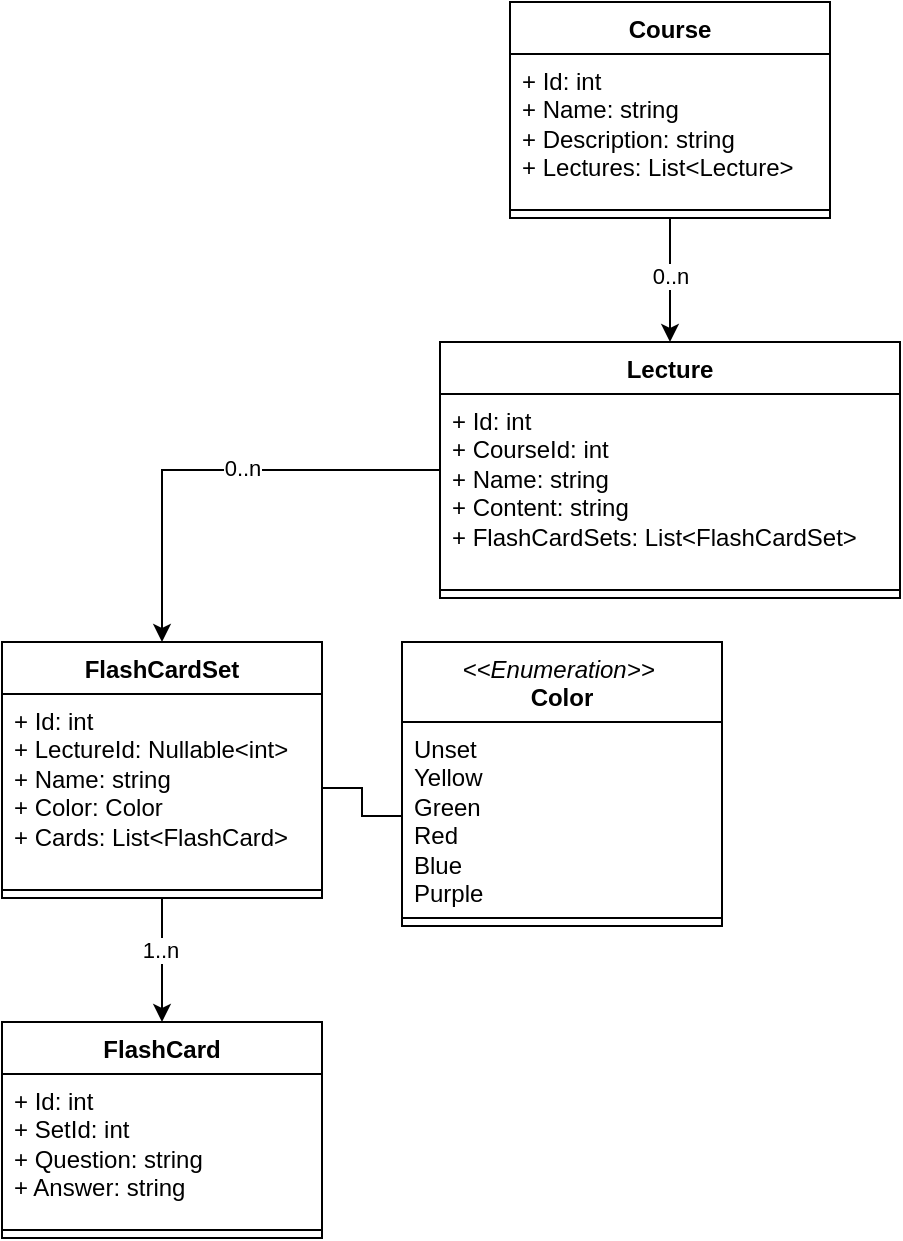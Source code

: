 <mxfile version="21.5.2" type="device">
  <diagram id="C5RBs43oDa-KdzZeNtuy" name="Page-1">
    <mxGraphModel dx="1195" dy="645" grid="1" gridSize="10" guides="1" tooltips="1" connect="1" arrows="1" fold="1" page="1" pageScale="1" pageWidth="827" pageHeight="1169" math="0" shadow="0">
      <root>
        <mxCell id="WIyWlLk6GJQsqaUBKTNV-0" />
        <mxCell id="WIyWlLk6GJQsqaUBKTNV-1" parent="WIyWlLk6GJQsqaUBKTNV-0" />
        <mxCell id="e-HqN7PFWQNrcb-3gccb-69" style="edgeStyle=orthogonalEdgeStyle;rounded=0;orthogonalLoop=1;jettySize=auto;html=1;entryX=0.5;entryY=0;entryDx=0;entryDy=0;" edge="1" parent="WIyWlLk6GJQsqaUBKTNV-1" source="e-HqN7PFWQNrcb-3gccb-47" target="e-HqN7PFWQNrcb-3gccb-65">
          <mxGeometry relative="1" as="geometry" />
        </mxCell>
        <mxCell id="e-HqN7PFWQNrcb-3gccb-70" value="0..n" style="edgeLabel;html=1;align=center;verticalAlign=middle;resizable=0;points=[];" vertex="1" connectable="0" parent="e-HqN7PFWQNrcb-3gccb-69">
          <mxGeometry x="0.227" relative="1" as="geometry">
            <mxPoint y="-9" as="offset" />
          </mxGeometry>
        </mxCell>
        <mxCell id="e-HqN7PFWQNrcb-3gccb-47" value="Course" style="swimlane;fontStyle=1;align=center;verticalAlign=top;childLayout=stackLayout;horizontal=1;startSize=26;horizontalStack=0;resizeParent=1;resizeParentMax=0;resizeLast=0;collapsible=1;marginBottom=0;whiteSpace=wrap;html=1;" vertex="1" parent="WIyWlLk6GJQsqaUBKTNV-1">
          <mxGeometry x="334" y="40" width="160" height="108" as="geometry" />
        </mxCell>
        <mxCell id="e-HqN7PFWQNrcb-3gccb-48" value="&lt;div&gt;+ Id: int&lt;/div&gt;&lt;div&gt;+ Name: string&lt;/div&gt;&lt;div&gt;+ Description: string&lt;br&gt;&lt;/div&gt;&lt;div&gt;+ Lectures: List&amp;lt;Lecture&amp;gt;&lt;br&gt;&lt;/div&gt;" style="text;strokeColor=none;fillColor=none;align=left;verticalAlign=top;spacingLeft=4;spacingRight=4;overflow=hidden;rotatable=0;points=[[0,0.5],[1,0.5]];portConstraint=eastwest;whiteSpace=wrap;html=1;" vertex="1" parent="e-HqN7PFWQNrcb-3gccb-47">
          <mxGeometry y="26" width="160" height="74" as="geometry" />
        </mxCell>
        <mxCell id="e-HqN7PFWQNrcb-3gccb-49" value="" style="line;strokeWidth=1;fillColor=none;align=left;verticalAlign=middle;spacingTop=-1;spacingLeft=3;spacingRight=3;rotatable=0;labelPosition=right;points=[];portConstraint=eastwest;strokeColor=inherit;" vertex="1" parent="e-HqN7PFWQNrcb-3gccb-47">
          <mxGeometry y="100" width="160" height="8" as="geometry" />
        </mxCell>
        <mxCell id="e-HqN7PFWQNrcb-3gccb-75" style="edgeStyle=orthogonalEdgeStyle;rounded=0;orthogonalLoop=1;jettySize=auto;html=1;entryX=0.5;entryY=0;entryDx=0;entryDy=0;" edge="1" parent="WIyWlLk6GJQsqaUBKTNV-1" source="e-HqN7PFWQNrcb-3gccb-65" target="e-HqN7PFWQNrcb-3gccb-71">
          <mxGeometry relative="1" as="geometry" />
        </mxCell>
        <mxCell id="e-HqN7PFWQNrcb-3gccb-77" value="0..n" style="edgeLabel;html=1;align=center;verticalAlign=middle;resizable=0;points=[];" vertex="1" connectable="0" parent="e-HqN7PFWQNrcb-3gccb-75">
          <mxGeometry x="-0.117" y="-1" relative="1" as="geometry">
            <mxPoint as="offset" />
          </mxGeometry>
        </mxCell>
        <mxCell id="e-HqN7PFWQNrcb-3gccb-65" value="Lecture" style="swimlane;fontStyle=1;align=center;verticalAlign=top;childLayout=stackLayout;horizontal=1;startSize=26;horizontalStack=0;resizeParent=1;resizeParentMax=0;resizeLast=0;collapsible=1;marginBottom=0;whiteSpace=wrap;html=1;" vertex="1" parent="WIyWlLk6GJQsqaUBKTNV-1">
          <mxGeometry x="299" y="210" width="230" height="128" as="geometry" />
        </mxCell>
        <mxCell id="e-HqN7PFWQNrcb-3gccb-66" value="&lt;div&gt;+ Id: int&lt;/div&gt;&lt;div&gt;+ CourseId: int&lt;br&gt;&lt;/div&gt;&lt;div&gt;+ Name: string&lt;/div&gt;&lt;div&gt;+ Content: string&lt;br&gt;&lt;/div&gt;&lt;div&gt;+ FlashCardSets: List&amp;lt;FlashCardSet&amp;gt;&lt;br&gt;&lt;/div&gt;" style="text;strokeColor=none;fillColor=none;align=left;verticalAlign=top;spacingLeft=4;spacingRight=4;overflow=hidden;rotatable=0;points=[[0,0.5],[1,0.5]];portConstraint=eastwest;whiteSpace=wrap;html=1;" vertex="1" parent="e-HqN7PFWQNrcb-3gccb-65">
          <mxGeometry y="26" width="230" height="94" as="geometry" />
        </mxCell>
        <mxCell id="e-HqN7PFWQNrcb-3gccb-67" value="" style="line;strokeWidth=1;fillColor=none;align=left;verticalAlign=middle;spacingTop=-1;spacingLeft=3;spacingRight=3;rotatable=0;labelPosition=right;points=[];portConstraint=eastwest;strokeColor=inherit;" vertex="1" parent="e-HqN7PFWQNrcb-3gccb-65">
          <mxGeometry y="120" width="230" height="8" as="geometry" />
        </mxCell>
        <mxCell id="e-HqN7PFWQNrcb-3gccb-82" style="edgeStyle=orthogonalEdgeStyle;rounded=0;orthogonalLoop=1;jettySize=auto;html=1;entryX=0.5;entryY=0;entryDx=0;entryDy=0;" edge="1" parent="WIyWlLk6GJQsqaUBKTNV-1" source="e-HqN7PFWQNrcb-3gccb-71" target="e-HqN7PFWQNrcb-3gccb-78">
          <mxGeometry relative="1" as="geometry" />
        </mxCell>
        <mxCell id="e-HqN7PFWQNrcb-3gccb-83" value="1..n" style="edgeLabel;html=1;align=center;verticalAlign=middle;resizable=0;points=[];" vertex="1" connectable="0" parent="e-HqN7PFWQNrcb-3gccb-82">
          <mxGeometry x="-0.174" y="-1" relative="1" as="geometry">
            <mxPoint as="offset" />
          </mxGeometry>
        </mxCell>
        <mxCell id="e-HqN7PFWQNrcb-3gccb-71" value="FlashCardSet" style="swimlane;fontStyle=1;align=center;verticalAlign=top;childLayout=stackLayout;horizontal=1;startSize=26;horizontalStack=0;resizeParent=1;resizeParentMax=0;resizeLast=0;collapsible=1;marginBottom=0;whiteSpace=wrap;html=1;" vertex="1" parent="WIyWlLk6GJQsqaUBKTNV-1">
          <mxGeometry x="80" y="360" width="160" height="128" as="geometry" />
        </mxCell>
        <mxCell id="e-HqN7PFWQNrcb-3gccb-72" value="&lt;div&gt;+ Id: int&lt;/div&gt;&lt;div&gt;+ LectureId: Nullable&amp;lt;int&amp;gt;&lt;/div&gt;&lt;div&gt;+ Name: string&lt;/div&gt;&lt;div&gt;+ Color: Color&lt;br&gt;&lt;/div&gt;&lt;div&gt;+ Cards: List&amp;lt;FlashCard&amp;gt;&lt;/div&gt;" style="text;strokeColor=none;fillColor=none;align=left;verticalAlign=top;spacingLeft=4;spacingRight=4;overflow=hidden;rotatable=0;points=[[0,0.5],[1,0.5]];portConstraint=eastwest;whiteSpace=wrap;html=1;" vertex="1" parent="e-HqN7PFWQNrcb-3gccb-71">
          <mxGeometry y="26" width="160" height="94" as="geometry" />
        </mxCell>
        <mxCell id="e-HqN7PFWQNrcb-3gccb-73" value="" style="line;strokeWidth=1;fillColor=none;align=left;verticalAlign=middle;spacingTop=-1;spacingLeft=3;spacingRight=3;rotatable=0;labelPosition=right;points=[];portConstraint=eastwest;strokeColor=inherit;" vertex="1" parent="e-HqN7PFWQNrcb-3gccb-71">
          <mxGeometry y="120" width="160" height="8" as="geometry" />
        </mxCell>
        <mxCell id="e-HqN7PFWQNrcb-3gccb-78" value="FlashCard" style="swimlane;fontStyle=1;align=center;verticalAlign=top;childLayout=stackLayout;horizontal=1;startSize=26;horizontalStack=0;resizeParent=1;resizeParentMax=0;resizeLast=0;collapsible=1;marginBottom=0;whiteSpace=wrap;html=1;" vertex="1" parent="WIyWlLk6GJQsqaUBKTNV-1">
          <mxGeometry x="80" y="550" width="160" height="108" as="geometry" />
        </mxCell>
        <mxCell id="e-HqN7PFWQNrcb-3gccb-79" value="&lt;div&gt;+ Id: int&lt;/div&gt;&lt;div&gt;+ SetId: int&lt;br&gt;&lt;/div&gt;&lt;div&gt;+ Question: string&lt;/div&gt;&lt;div&gt;+ Answer: string&lt;br&gt;&lt;/div&gt;" style="text;strokeColor=none;fillColor=none;align=left;verticalAlign=top;spacingLeft=4;spacingRight=4;overflow=hidden;rotatable=0;points=[[0,0.5],[1,0.5]];portConstraint=eastwest;whiteSpace=wrap;html=1;" vertex="1" parent="e-HqN7PFWQNrcb-3gccb-78">
          <mxGeometry y="26" width="160" height="74" as="geometry" />
        </mxCell>
        <mxCell id="e-HqN7PFWQNrcb-3gccb-80" value="" style="line;strokeWidth=1;fillColor=none;align=left;verticalAlign=middle;spacingTop=-1;spacingLeft=3;spacingRight=3;rotatable=0;labelPosition=right;points=[];portConstraint=eastwest;strokeColor=inherit;" vertex="1" parent="e-HqN7PFWQNrcb-3gccb-78">
          <mxGeometry y="100" width="160" height="8" as="geometry" />
        </mxCell>
        <mxCell id="e-HqN7PFWQNrcb-3gccb-84" value="&lt;div&gt;&lt;span style=&quot;font-weight: normal;&quot;&gt;&lt;i&gt;&amp;lt;&amp;lt;Enumeration&amp;gt;&amp;gt;&lt;/i&gt;&lt;/span&gt;&amp;nbsp;&lt;/div&gt;&lt;div&gt;Color&lt;/div&gt;" style="swimlane;fontStyle=1;align=center;verticalAlign=top;childLayout=stackLayout;horizontal=1;startSize=40;horizontalStack=0;resizeParent=1;resizeParentMax=0;resizeLast=0;collapsible=1;marginBottom=0;whiteSpace=wrap;html=1;" vertex="1" parent="WIyWlLk6GJQsqaUBKTNV-1">
          <mxGeometry x="280" y="360" width="160" height="142" as="geometry" />
        </mxCell>
        <mxCell id="e-HqN7PFWQNrcb-3gccb-85" value="&lt;div&gt;Unset&lt;br&gt;&lt;/div&gt;&lt;div&gt;Yellow&lt;/div&gt;&lt;div&gt;Green&lt;/div&gt;&lt;div&gt;Red&lt;/div&gt;&lt;div&gt;Blue&lt;/div&gt;&lt;div&gt;Purple&lt;br&gt;&lt;/div&gt;" style="text;strokeColor=none;fillColor=none;align=left;verticalAlign=top;spacingLeft=4;spacingRight=4;overflow=hidden;rotatable=0;points=[[0,0.5],[1,0.5]];portConstraint=eastwest;whiteSpace=wrap;html=1;" vertex="1" parent="e-HqN7PFWQNrcb-3gccb-84">
          <mxGeometry y="40" width="160" height="94" as="geometry" />
        </mxCell>
        <mxCell id="e-HqN7PFWQNrcb-3gccb-86" value="" style="line;strokeWidth=1;fillColor=none;align=left;verticalAlign=middle;spacingTop=-1;spacingLeft=3;spacingRight=3;rotatable=0;labelPosition=right;points=[];portConstraint=eastwest;strokeColor=inherit;" vertex="1" parent="e-HqN7PFWQNrcb-3gccb-84">
          <mxGeometry y="134" width="160" height="8" as="geometry" />
        </mxCell>
        <mxCell id="e-HqN7PFWQNrcb-3gccb-89" style="edgeStyle=orthogonalEdgeStyle;rounded=0;orthogonalLoop=1;jettySize=auto;html=1;entryX=0;entryY=0.5;entryDx=0;entryDy=0;endArrow=none;endFill=0;" edge="1" parent="WIyWlLk6GJQsqaUBKTNV-1" source="e-HqN7PFWQNrcb-3gccb-72" target="e-HqN7PFWQNrcb-3gccb-85">
          <mxGeometry relative="1" as="geometry" />
        </mxCell>
      </root>
    </mxGraphModel>
  </diagram>
</mxfile>
